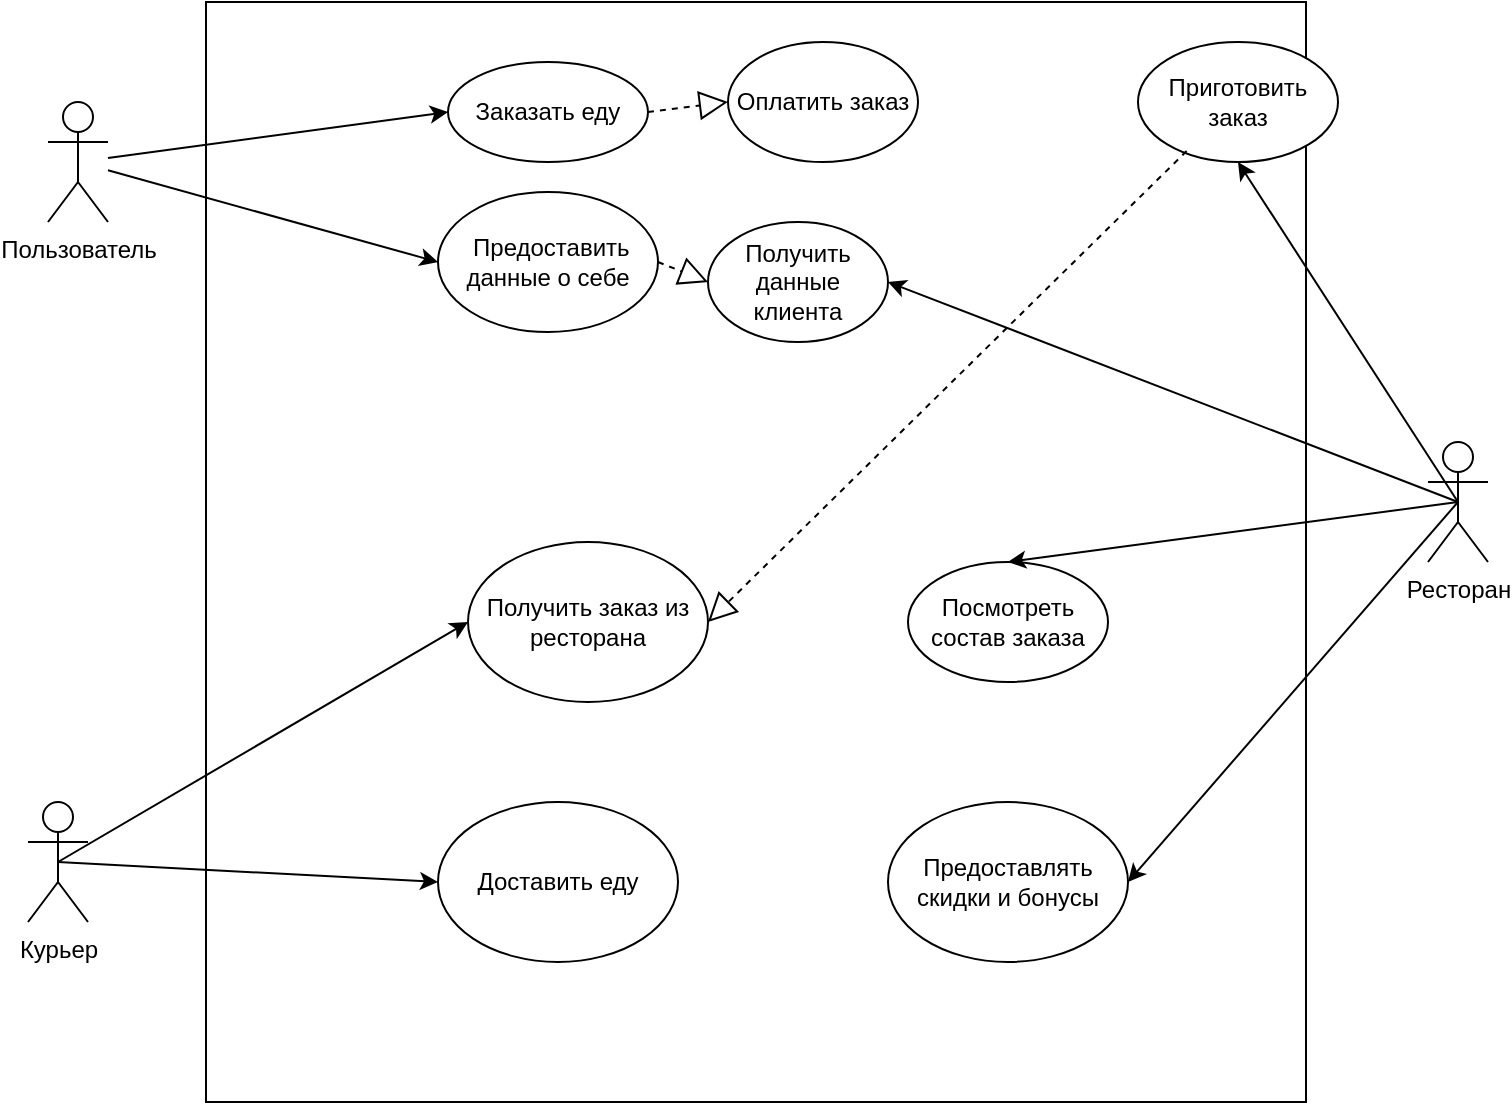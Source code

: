 <mxfile version="20.3.0" type="device"><diagram id="C5RBs43oDa-KdzZeNtuy" name="Page-1"><mxGraphModel dx="864" dy="1540" grid="1" gridSize="10" guides="1" tooltips="1" connect="1" arrows="1" fold="1" page="1" pageScale="1" pageWidth="827" pageHeight="1169" math="0" shadow="0"><root><mxCell id="WIyWlLk6GJQsqaUBKTNV-0"/><mxCell id="WIyWlLk6GJQsqaUBKTNV-1" parent="WIyWlLk6GJQsqaUBKTNV-0"/><mxCell id="RP331_tPVgJVwcxOwUD2-13" value="" style="whiteSpace=wrap;html=1;aspect=fixed;fillColor=none;" vertex="1" parent="WIyWlLk6GJQsqaUBKTNV-1"><mxGeometry x="139" y="170" width="550" height="550" as="geometry"/></mxCell><mxCell id="RP331_tPVgJVwcxOwUD2-14" value="Пользователь" style="shape=umlActor;verticalLabelPosition=bottom;verticalAlign=top;html=1;outlineConnect=0;" vertex="1" parent="WIyWlLk6GJQsqaUBKTNV-1"><mxGeometry x="60" y="220" width="30" height="60" as="geometry"/></mxCell><mxCell id="RP331_tPVgJVwcxOwUD2-19" value="Курьер" style="shape=umlActor;verticalLabelPosition=bottom;verticalAlign=top;html=1;outlineConnect=0;" vertex="1" parent="WIyWlLk6GJQsqaUBKTNV-1"><mxGeometry x="50" y="570" width="30" height="60" as="geometry"/></mxCell><mxCell id="RP331_tPVgJVwcxOwUD2-20" value="Заказать еду" style="ellipse;whiteSpace=wrap;html=1;" vertex="1" parent="WIyWlLk6GJQsqaUBKTNV-1"><mxGeometry x="260" y="200" width="100" height="50" as="geometry"/></mxCell><mxCell id="RP331_tPVgJVwcxOwUD2-22" value="" style="endArrow=classic;html=1;rounded=0;entryX=0;entryY=0.5;entryDx=0;entryDy=0;" edge="1" parent="WIyWlLk6GJQsqaUBKTNV-1" source="RP331_tPVgJVwcxOwUD2-14" target="RP331_tPVgJVwcxOwUD2-20"><mxGeometry width="50" height="50" relative="1" as="geometry"><mxPoint x="370" y="360" as="sourcePoint"/><mxPoint x="420" y="310" as="targetPoint"/></mxGeometry></mxCell><mxCell id="RP331_tPVgJVwcxOwUD2-23" value="Ресторан" style="shape=umlActor;verticalLabelPosition=bottom;verticalAlign=top;html=1;outlineConnect=0;" vertex="1" parent="WIyWlLk6GJQsqaUBKTNV-1"><mxGeometry x="750" y="390" width="30" height="60" as="geometry"/></mxCell><mxCell id="RP331_tPVgJVwcxOwUD2-26" value="Посмотреть состав заказа" style="ellipse;whiteSpace=wrap;html=1;" vertex="1" parent="WIyWlLk6GJQsqaUBKTNV-1"><mxGeometry x="490" y="450" width="100" height="60" as="geometry"/></mxCell><mxCell id="RP331_tPVgJVwcxOwUD2-27" value="Приготовить заказ" style="ellipse;whiteSpace=wrap;html=1;" vertex="1" parent="WIyWlLk6GJQsqaUBKTNV-1"><mxGeometry x="605" y="190" width="100" height="60" as="geometry"/></mxCell><mxCell id="RP331_tPVgJVwcxOwUD2-28" value="Получить данные клиента" style="ellipse;whiteSpace=wrap;html=1;" vertex="1" parent="WIyWlLk6GJQsqaUBKTNV-1"><mxGeometry x="390" y="280" width="90" height="60" as="geometry"/></mxCell><mxCell id="RP331_tPVgJVwcxOwUD2-33" value="&amp;nbsp;Предоставить данные о себе" style="ellipse;whiteSpace=wrap;html=1;" vertex="1" parent="WIyWlLk6GJQsqaUBKTNV-1"><mxGeometry x="255" y="265" width="110" height="70" as="geometry"/></mxCell><mxCell id="RP331_tPVgJVwcxOwUD2-34" value="" style="endArrow=classic;html=1;rounded=0;entryX=0;entryY=0.5;entryDx=0;entryDy=0;" edge="1" parent="WIyWlLk6GJQsqaUBKTNV-1" source="RP331_tPVgJVwcxOwUD2-14" target="RP331_tPVgJVwcxOwUD2-33"><mxGeometry width="50" height="50" relative="1" as="geometry"><mxPoint x="280" y="410" as="sourcePoint"/><mxPoint x="240" y="310" as="targetPoint"/></mxGeometry></mxCell><mxCell id="RP331_tPVgJVwcxOwUD2-36" value="" style="endArrow=block;dashed=1;endFill=0;endSize=12;html=1;rounded=0;exitX=1;exitY=0.5;exitDx=0;exitDy=0;entryX=0;entryY=0.5;entryDx=0;entryDy=0;" edge="1" parent="WIyWlLk6GJQsqaUBKTNV-1" source="RP331_tPVgJVwcxOwUD2-33" target="RP331_tPVgJVwcxOwUD2-28"><mxGeometry width="160" relative="1" as="geometry"><mxPoint x="413" y="345" as="sourcePoint"/><mxPoint x="480" y="380" as="targetPoint"/></mxGeometry></mxCell><mxCell id="RP331_tPVgJVwcxOwUD2-37" value="" style="endArrow=block;dashed=1;endFill=0;endSize=12;html=1;rounded=0;exitX=1;exitY=0.5;exitDx=0;exitDy=0;entryX=0;entryY=0.5;entryDx=0;entryDy=0;" edge="1" parent="WIyWlLk6GJQsqaUBKTNV-1" source="RP331_tPVgJVwcxOwUD2-20" target="RP331_tPVgJVwcxOwUD2-38"><mxGeometry width="160" relative="1" as="geometry"><mxPoint x="423" y="355" as="sourcePoint"/><mxPoint x="490" y="390" as="targetPoint"/></mxGeometry></mxCell><mxCell id="RP331_tPVgJVwcxOwUD2-38" value="Оплатить заказ" style="ellipse;whiteSpace=wrap;html=1;" vertex="1" parent="WIyWlLk6GJQsqaUBKTNV-1"><mxGeometry x="400" y="190" width="95" height="60" as="geometry"/></mxCell><mxCell id="RP331_tPVgJVwcxOwUD2-39" value="" style="endArrow=classic;html=1;rounded=0;exitX=0.5;exitY=0.5;exitDx=0;exitDy=0;exitPerimeter=0;entryX=1;entryY=0.5;entryDx=0;entryDy=0;" edge="1" parent="WIyWlLk6GJQsqaUBKTNV-1" source="RP331_tPVgJVwcxOwUD2-23" target="RP331_tPVgJVwcxOwUD2-28"><mxGeometry width="50" height="50" relative="1" as="geometry"><mxPoint x="580" y="410" as="sourcePoint"/><mxPoint x="630" y="360" as="targetPoint"/></mxGeometry></mxCell><mxCell id="RP331_tPVgJVwcxOwUD2-40" value="" style="endArrow=classic;html=1;rounded=0;exitX=0.5;exitY=0.5;exitDx=0;exitDy=0;exitPerimeter=0;entryX=0.5;entryY=0;entryDx=0;entryDy=0;" edge="1" parent="WIyWlLk6GJQsqaUBKTNV-1" source="RP331_tPVgJVwcxOwUD2-23" target="RP331_tPVgJVwcxOwUD2-26"><mxGeometry width="50" height="50" relative="1" as="geometry"><mxPoint x="580" y="410" as="sourcePoint"/><mxPoint x="630" y="360" as="targetPoint"/></mxGeometry></mxCell><mxCell id="RP331_tPVgJVwcxOwUD2-41" value="" style="endArrow=classic;html=1;rounded=0;exitX=0.5;exitY=0.5;exitDx=0;exitDy=0;exitPerimeter=0;entryX=0.5;entryY=1;entryDx=0;entryDy=0;" edge="1" parent="WIyWlLk6GJQsqaUBKTNV-1" source="RP331_tPVgJVwcxOwUD2-23" target="RP331_tPVgJVwcxOwUD2-27"><mxGeometry width="50" height="50" relative="1" as="geometry"><mxPoint x="580" y="410" as="sourcePoint"/><mxPoint x="630" y="360" as="targetPoint"/></mxGeometry></mxCell><mxCell id="RP331_tPVgJVwcxOwUD2-42" value="Предоставлять скидки и бонусы" style="ellipse;whiteSpace=wrap;html=1;" vertex="1" parent="WIyWlLk6GJQsqaUBKTNV-1"><mxGeometry x="480" y="570" width="120" height="80" as="geometry"/></mxCell><mxCell id="RP331_tPVgJVwcxOwUD2-43" value="" style="endArrow=classic;html=1;rounded=0;exitX=0.5;exitY=0.5;exitDx=0;exitDy=0;exitPerimeter=0;entryX=1;entryY=0.5;entryDx=0;entryDy=0;" edge="1" parent="WIyWlLk6GJQsqaUBKTNV-1" source="RP331_tPVgJVwcxOwUD2-23" target="RP331_tPVgJVwcxOwUD2-42"><mxGeometry width="50" height="50" relative="1" as="geometry"><mxPoint x="580" y="400" as="sourcePoint"/><mxPoint x="630" y="350" as="targetPoint"/></mxGeometry></mxCell><mxCell id="RP331_tPVgJVwcxOwUD2-44" value="Доставить еду" style="ellipse;whiteSpace=wrap;html=1;" vertex="1" parent="WIyWlLk6GJQsqaUBKTNV-1"><mxGeometry x="255" y="570" width="120" height="80" as="geometry"/></mxCell><mxCell id="RP331_tPVgJVwcxOwUD2-45" value="Получить заказ из ресторана" style="ellipse;whiteSpace=wrap;html=1;" vertex="1" parent="WIyWlLk6GJQsqaUBKTNV-1"><mxGeometry x="270" y="440" width="120" height="80" as="geometry"/></mxCell><mxCell id="RP331_tPVgJVwcxOwUD2-47" value="" style="endArrow=block;dashed=1;endFill=0;endSize=12;html=1;rounded=0;exitX=0.243;exitY=0.909;exitDx=0;exitDy=0;entryX=1;entryY=0.5;entryDx=0;entryDy=0;exitPerimeter=0;" edge="1" parent="WIyWlLk6GJQsqaUBKTNV-1" source="RP331_tPVgJVwcxOwUD2-27" target="RP331_tPVgJVwcxOwUD2-45"><mxGeometry width="160" relative="1" as="geometry"><mxPoint x="433" y="365" as="sourcePoint"/><mxPoint x="500" y="400" as="targetPoint"/></mxGeometry></mxCell><mxCell id="RP331_tPVgJVwcxOwUD2-48" value="" style="endArrow=classic;html=1;rounded=0;exitX=0.5;exitY=0.5;exitDx=0;exitDy=0;exitPerimeter=0;entryX=0;entryY=0.5;entryDx=0;entryDy=0;" edge="1" parent="WIyWlLk6GJQsqaUBKTNV-1" source="RP331_tPVgJVwcxOwUD2-19" target="RP331_tPVgJVwcxOwUD2-45"><mxGeometry width="50" height="50" relative="1" as="geometry"><mxPoint x="250" y="460" as="sourcePoint"/><mxPoint x="300" y="410" as="targetPoint"/></mxGeometry></mxCell><mxCell id="RP331_tPVgJVwcxOwUD2-49" value="" style="endArrow=classic;html=1;rounded=0;exitX=0.5;exitY=0.5;exitDx=0;exitDy=0;exitPerimeter=0;entryX=0;entryY=0.5;entryDx=0;entryDy=0;" edge="1" parent="WIyWlLk6GJQsqaUBKTNV-1" source="RP331_tPVgJVwcxOwUD2-19" target="RP331_tPVgJVwcxOwUD2-44"><mxGeometry width="50" height="50" relative="1" as="geometry"><mxPoint x="250" y="460" as="sourcePoint"/><mxPoint x="300" y="410" as="targetPoint"/></mxGeometry></mxCell></root></mxGraphModel></diagram></mxfile>